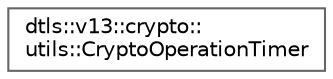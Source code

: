 digraph "Graphical Class Hierarchy"
{
 // LATEX_PDF_SIZE
  bgcolor="transparent";
  edge [fontname=Helvetica,fontsize=10,labelfontname=Helvetica,labelfontsize=10];
  node [fontname=Helvetica,fontsize=10,shape=box,height=0.2,width=0.4];
  rankdir="LR";
  Node0 [id="Node000000",label="dtls::v13::crypto::\lutils::CryptoOperationTimer",height=0.2,width=0.4,color="grey40", fillcolor="white", style="filled",URL="$classdtls_1_1v13_1_1crypto_1_1utils_1_1CryptoOperationTimer.html",tooltip=" "];
}
